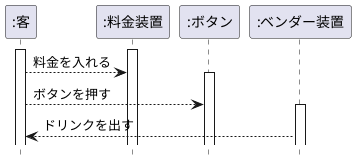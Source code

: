 @startuml 演習6-4-3_シーケンス図_自動販売機
hide footbox
participant ":客" as cos
participant ":料金装置" as pri
participant ":ボタン" as but
participant ":ベンダー装置" as ben
activate cos
    activate pri
        cos --> pri: 料金を入れる
    activate but
        cos --> but: ボタンを押す
    activate ben
        cos <-- ben: ドリンクを出す

@enduml